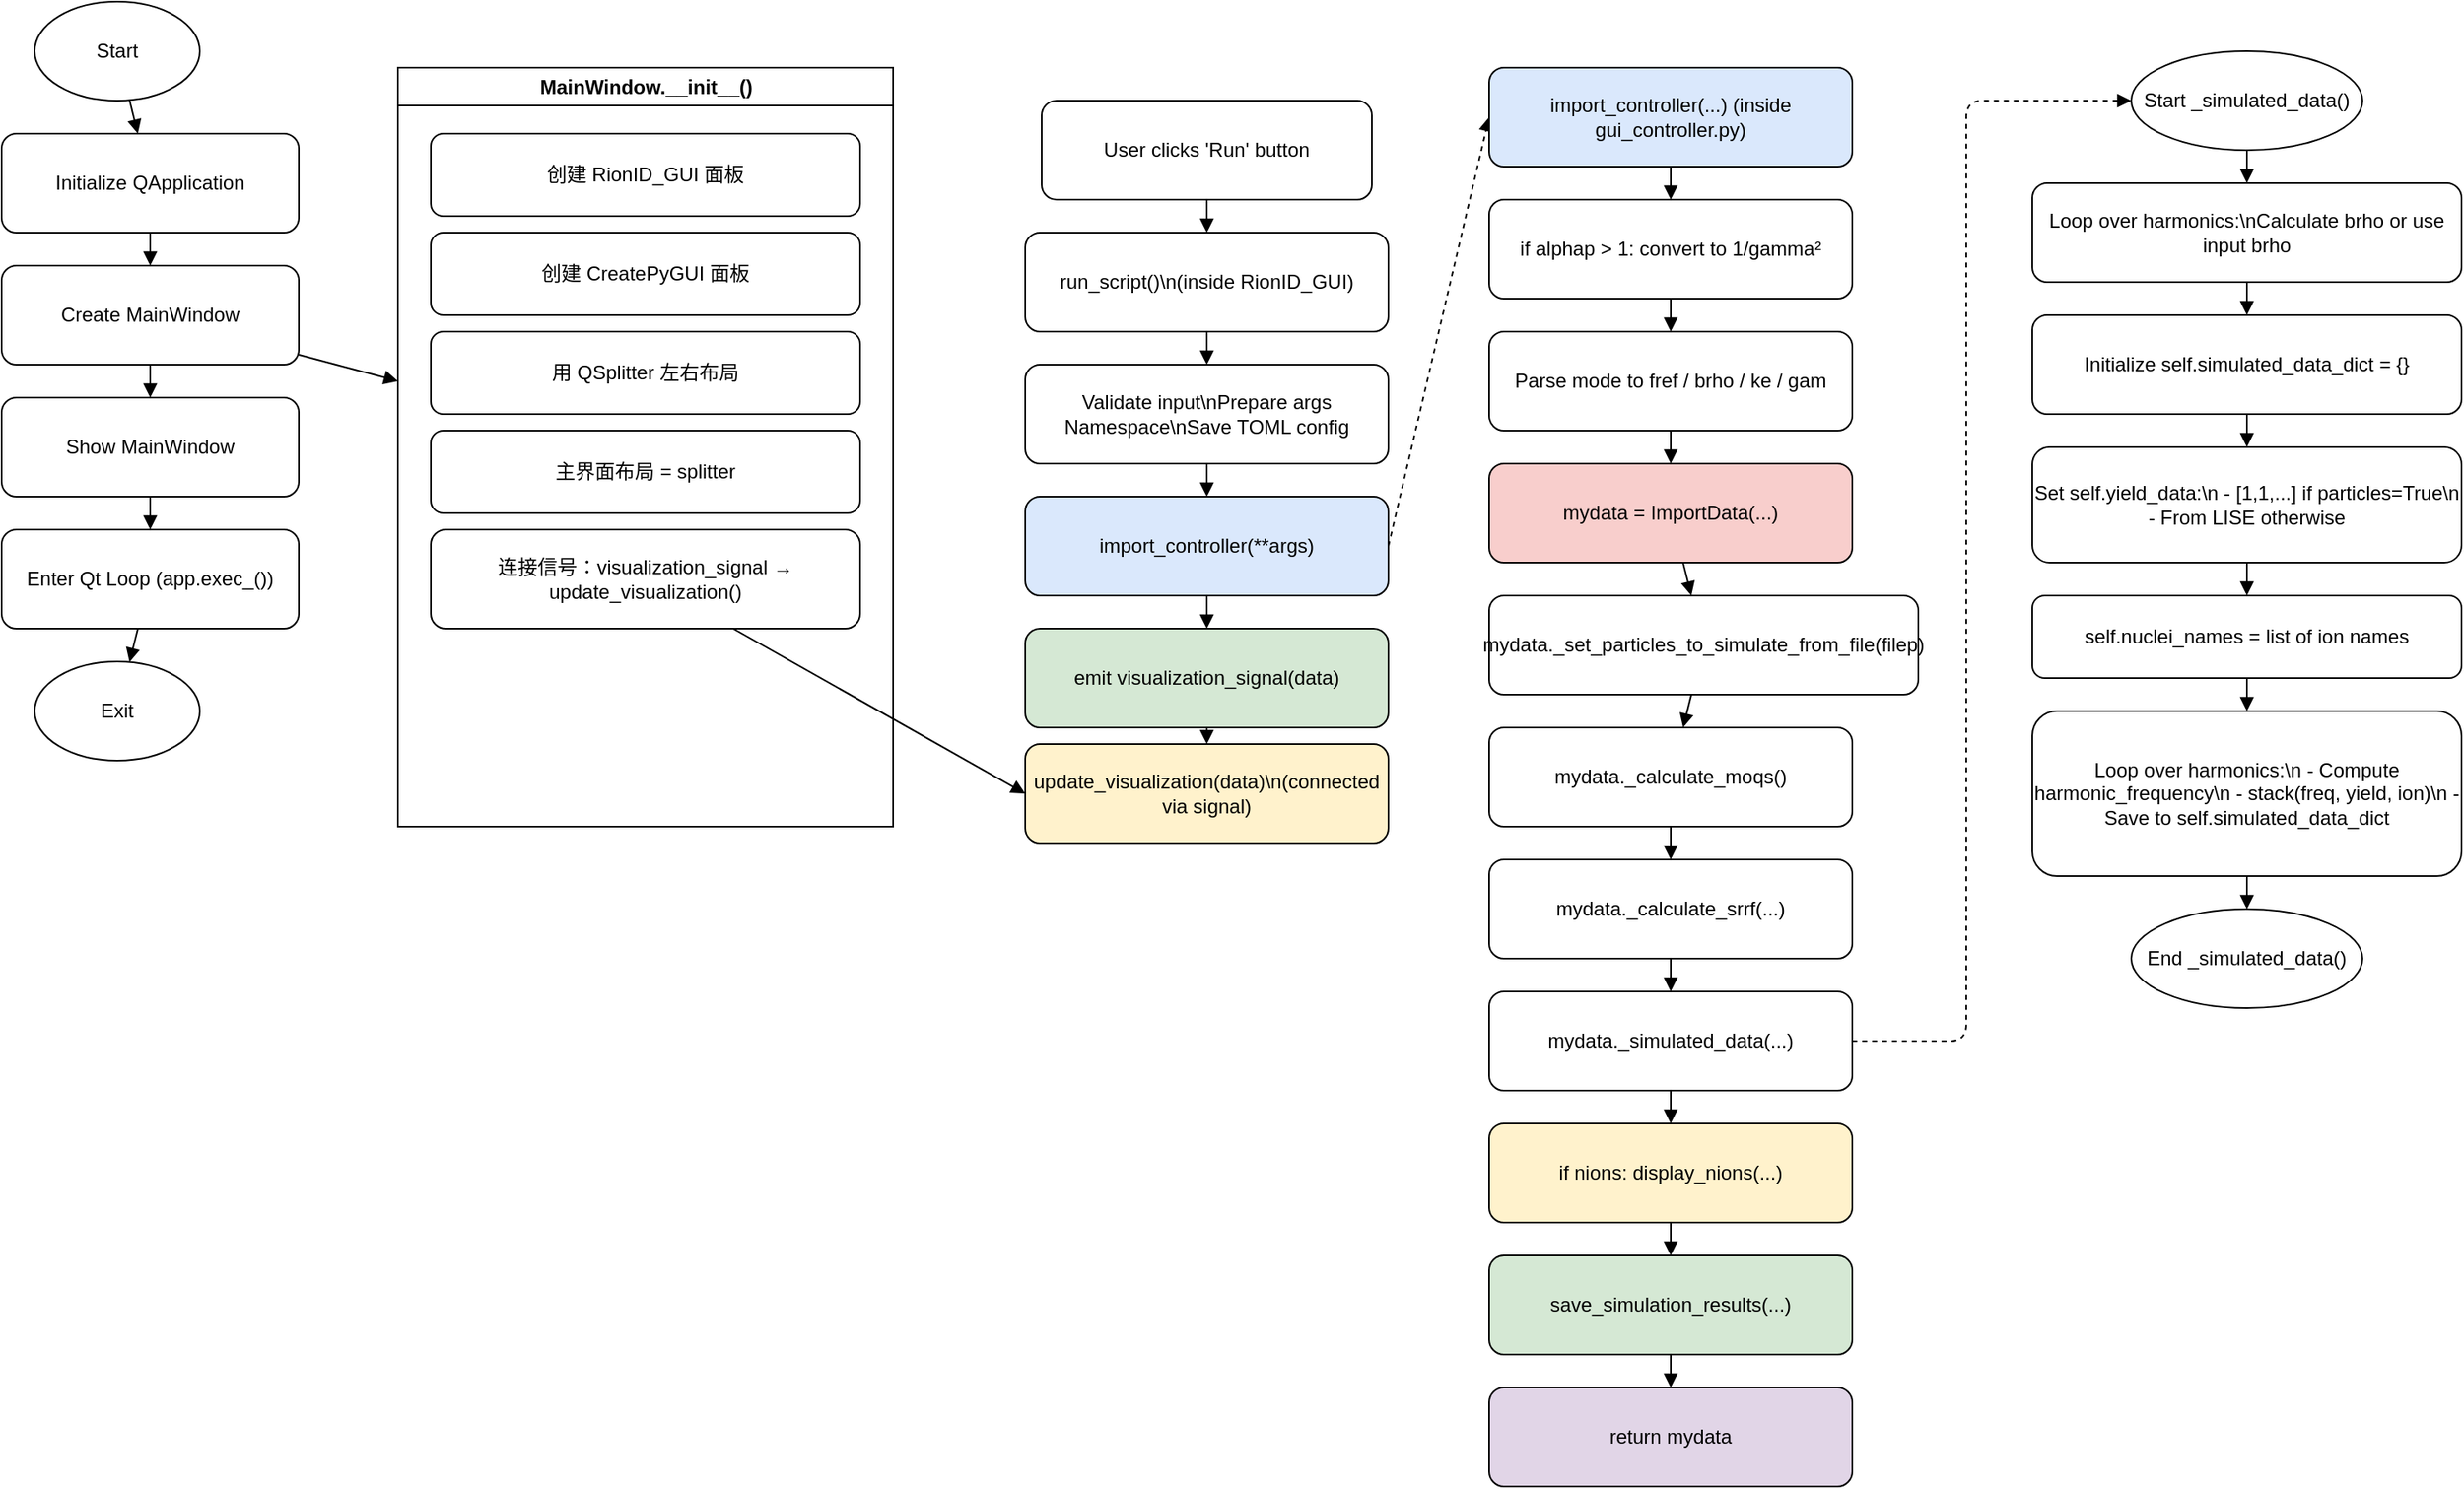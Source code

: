 <mxfile version="26.1.3">
  <diagram name="main()" id="aO4VV1BkPGHHD6uGdVux">
    <mxGraphModel dx="1177" dy="527" grid="1" gridSize="10" guides="1" tooltips="1" connect="1" arrows="1" fold="1" page="1" pageScale="1" pageWidth="827" pageHeight="1169" math="0" shadow="0">
      <root>
        <mxCell id="0" />
        <mxCell id="1" parent="0" />
        <mxCell id="AuoDzLXZq2x2FkoKTNY2-32" value="Start" style="ellipse;whiteSpace=wrap;html=1;" vertex="1" parent="1">
          <mxGeometry x="100" y="20" width="100" height="60" as="geometry" />
        </mxCell>
        <mxCell id="AuoDzLXZq2x2FkoKTNY2-33" value="Initialize QApplication" style="rounded=1;whiteSpace=wrap;html=1;" vertex="1" parent="1">
          <mxGeometry x="80" y="100" width="180" height="60" as="geometry" />
        </mxCell>
        <mxCell id="AuoDzLXZq2x2FkoKTNY2-34" value="Create MainWindow" style="rounded=1;whiteSpace=wrap;html=1;" vertex="1" parent="1">
          <mxGeometry x="80" y="180" width="180" height="60" as="geometry" />
        </mxCell>
        <mxCell id="AuoDzLXZq2x2FkoKTNY2-35" value="Show MainWindow" style="rounded=1;whiteSpace=wrap;html=1;" vertex="1" parent="1">
          <mxGeometry x="80" y="260" width="180" height="60" as="geometry" />
        </mxCell>
        <mxCell id="AuoDzLXZq2x2FkoKTNY2-36" value="Enter Qt Loop (app.exec_())" style="rounded=1;whiteSpace=wrap;html=1;" vertex="1" parent="1">
          <mxGeometry x="80" y="340" width="180" height="60" as="geometry" />
        </mxCell>
        <mxCell id="AuoDzLXZq2x2FkoKTNY2-37" value="Exit" style="ellipse;whiteSpace=wrap;html=1;" vertex="1" parent="1">
          <mxGeometry x="100" y="420" width="100" height="60" as="geometry" />
        </mxCell>
        <mxCell id="AuoDzLXZq2x2FkoKTNY2-38" value="MainWindow.__init__()" style="swimlane;html=1;" vertex="1" parent="1">
          <mxGeometry x="320" y="60" width="300" height="460" as="geometry" />
        </mxCell>
        <mxCell id="AuoDzLXZq2x2FkoKTNY2-39" value="创建 RionID_GUI 面板" style="rounded=1;whiteSpace=wrap;html=1;" vertex="1" parent="AuoDzLXZq2x2FkoKTNY2-38">
          <mxGeometry x="20" y="40" width="260" height="50" as="geometry" />
        </mxCell>
        <mxCell id="AuoDzLXZq2x2FkoKTNY2-40" value="创建 CreatePyGUI 面板" style="rounded=1;whiteSpace=wrap;html=1;" vertex="1" parent="AuoDzLXZq2x2FkoKTNY2-38">
          <mxGeometry x="20" y="100" width="260" height="50" as="geometry" />
        </mxCell>
        <mxCell id="AuoDzLXZq2x2FkoKTNY2-41" value="用 QSplitter 左右布局" style="rounded=1;whiteSpace=wrap;html=1;" vertex="1" parent="AuoDzLXZq2x2FkoKTNY2-38">
          <mxGeometry x="20" y="160" width="260" height="50" as="geometry" />
        </mxCell>
        <mxCell id="AuoDzLXZq2x2FkoKTNY2-42" value="主界面布局 = splitter" style="rounded=1;whiteSpace=wrap;html=1;" vertex="1" parent="AuoDzLXZq2x2FkoKTNY2-38">
          <mxGeometry x="20" y="220" width="260" height="50" as="geometry" />
        </mxCell>
        <mxCell id="AuoDzLXZq2x2FkoKTNY2-43" value="连接信号：visualization_signal → update_visualization()" style="rounded=1;whiteSpace=wrap;html=1;" vertex="1" parent="AuoDzLXZq2x2FkoKTNY2-38">
          <mxGeometry x="20" y="280" width="260" height="60" as="geometry" />
        </mxCell>
        <mxCell id="AuoDzLXZq2x2FkoKTNY2-45" style="endArrow=block;" edge="1" parent="1" source="AuoDzLXZq2x2FkoKTNY2-32" target="AuoDzLXZq2x2FkoKTNY2-33">
          <mxGeometry relative="1" as="geometry" />
        </mxCell>
        <mxCell id="AuoDzLXZq2x2FkoKTNY2-46" style="endArrow=block;" edge="1" parent="1" source="AuoDzLXZq2x2FkoKTNY2-33" target="AuoDzLXZq2x2FkoKTNY2-34">
          <mxGeometry relative="1" as="geometry" />
        </mxCell>
        <mxCell id="AuoDzLXZq2x2FkoKTNY2-47" style="endArrow=block;" edge="1" parent="1" source="AuoDzLXZq2x2FkoKTNY2-34" target="AuoDzLXZq2x2FkoKTNY2-35">
          <mxGeometry relative="1" as="geometry" />
        </mxCell>
        <mxCell id="AuoDzLXZq2x2FkoKTNY2-48" style="endArrow=block;" edge="1" parent="1" source="AuoDzLXZq2x2FkoKTNY2-35" target="AuoDzLXZq2x2FkoKTNY2-36">
          <mxGeometry relative="1" as="geometry" />
        </mxCell>
        <mxCell id="AuoDzLXZq2x2FkoKTNY2-49" style="endArrow=block;" edge="1" parent="1" source="AuoDzLXZq2x2FkoKTNY2-36" target="AuoDzLXZq2x2FkoKTNY2-37">
          <mxGeometry relative="1" as="geometry" />
        </mxCell>
        <mxCell id="AuoDzLXZq2x2FkoKTNY2-50" style="endArrow=block;" edge="1" parent="1" source="AuoDzLXZq2x2FkoKTNY2-34" target="AuoDzLXZq2x2FkoKTNY2-38">
          <mxGeometry relative="1" as="geometry" />
        </mxCell>
        <mxCell id="AuoDzLXZq2x2FkoKTNY2-51" style="endArrow=block;entryX=0;entryY=0.5;entryDx=0;entryDy=0;" edge="1" parent="1" source="AuoDzLXZq2x2FkoKTNY2-43" target="AuoDzLXZq2x2FkoKTNY2-121">
          <mxGeometry relative="1" as="geometry">
            <mxPoint x="650" y="500" as="targetPoint" />
          </mxGeometry>
        </mxCell>
        <mxCell id="AuoDzLXZq2x2FkoKTNY2-112" value="User clicks &#39;Run&#39; button" style="rounded=1;whiteSpace=wrap;html=1;" vertex="1" parent="1">
          <mxGeometry x="710" y="80" width="200" height="60" as="geometry" />
        </mxCell>
        <mxCell id="AuoDzLXZq2x2FkoKTNY2-113" value="run_script()\n(inside RionID_GUI)" style="rounded=1;whiteSpace=wrap;html=1;fillColor=#ffffff;" vertex="1" parent="1">
          <mxGeometry x="700" y="160" width="220" height="60" as="geometry" />
        </mxCell>
        <mxCell id="AuoDzLXZq2x2FkoKTNY2-114" value="Validate input\nPrepare args Namespace\nSave TOML config" style="rounded=1;whiteSpace=wrap;html=1;fillColor=#ffffff;" vertex="1" parent="1">
          <mxGeometry x="700" y="240" width="220" height="60" as="geometry" />
        </mxCell>
        <mxCell id="AuoDzLXZq2x2FkoKTNY2-115" value="import_controller(**args)" style="rounded=1;whiteSpace=wrap;html=1;fillColor=#dae8fc;" vertex="1" parent="1">
          <mxGeometry x="700" y="320" width="220" height="60" as="geometry" />
        </mxCell>
        <mxCell id="AuoDzLXZq2x2FkoKTNY2-116" value="emit visualization_signal(data)" style="rounded=1;whiteSpace=wrap;html=1;fillColor=#d5e8d4;" vertex="1" parent="1">
          <mxGeometry x="700" y="400" width="220" height="60" as="geometry" />
        </mxCell>
        <mxCell id="AuoDzLXZq2x2FkoKTNY2-117" style="endArrow=block;" edge="1" parent="1" source="AuoDzLXZq2x2FkoKTNY2-112" target="AuoDzLXZq2x2FkoKTNY2-113">
          <mxGeometry relative="1" as="geometry" />
        </mxCell>
        <mxCell id="AuoDzLXZq2x2FkoKTNY2-118" style="endArrow=block;" edge="1" parent="1" source="AuoDzLXZq2x2FkoKTNY2-113" target="AuoDzLXZq2x2FkoKTNY2-114">
          <mxGeometry relative="1" as="geometry" />
        </mxCell>
        <mxCell id="AuoDzLXZq2x2FkoKTNY2-119" style="endArrow=block;" edge="1" parent="1" source="AuoDzLXZq2x2FkoKTNY2-114" target="AuoDzLXZq2x2FkoKTNY2-115">
          <mxGeometry relative="1" as="geometry" />
        </mxCell>
        <mxCell id="AuoDzLXZq2x2FkoKTNY2-120" style="endArrow=block;" edge="1" parent="1" source="AuoDzLXZq2x2FkoKTNY2-115" target="AuoDzLXZq2x2FkoKTNY2-116">
          <mxGeometry relative="1" as="geometry" />
        </mxCell>
        <mxCell id="AuoDzLXZq2x2FkoKTNY2-121" value="update_visualization(data)\n(connected via signal)" style="rounded=1;whiteSpace=wrap;html=1;fillColor=#fff2cc;" vertex="1" parent="1">
          <mxGeometry x="700" y="470" width="220" height="60" as="geometry" />
        </mxCell>
        <mxCell id="AuoDzLXZq2x2FkoKTNY2-122" style="endArrow=block;dashed=1;" edge="1" parent="1" source="AuoDzLXZq2x2FkoKTNY2-116" target="AuoDzLXZq2x2FkoKTNY2-121">
          <mxGeometry relative="1" as="geometry" />
        </mxCell>
        <mxCell id="AuoDzLXZq2x2FkoKTNY2-124" style="endArrow=block;dashed=1;exitX=1;exitY=0.5;exitDx=0;exitDy=0;entryX=0;entryY=0.5;entryDx=0;entryDy=0;" edge="1" parent="1" source="AuoDzLXZq2x2FkoKTNY2-115" target="AuoDzLXZq2x2FkoKTNY2-153">
          <mxGeometry relative="1" as="geometry">
            <mxPoint x="1070" y="70" as="targetPoint" />
          </mxGeometry>
        </mxCell>
        <mxCell id="AuoDzLXZq2x2FkoKTNY2-153" value="import_controller(...) (inside gui_controller.py)" style="rounded=1;whiteSpace=wrap;html=1;fillColor=#dae8fc;" vertex="1" parent="1">
          <mxGeometry x="981" y="60" width="220" height="60" as="geometry" />
        </mxCell>
        <mxCell id="AuoDzLXZq2x2FkoKTNY2-154" value="if alphap &gt; 1: convert to 1/gamma²" style="rounded=1;whiteSpace=wrap;html=1;" vertex="1" parent="1">
          <mxGeometry x="981" y="140" width="220" height="60" as="geometry" />
        </mxCell>
        <mxCell id="AuoDzLXZq2x2FkoKTNY2-155" value="Parse mode to fref / brho / ke / gam" style="rounded=1;whiteSpace=wrap;html=1;" vertex="1" parent="1">
          <mxGeometry x="981" y="220" width="220" height="60" as="geometry" />
        </mxCell>
        <mxCell id="AuoDzLXZq2x2FkoKTNY2-156" value="mydata = ImportData(...)" style="rounded=1;whiteSpace=wrap;html=1;fillColor=#f8cecc;" vertex="1" parent="1">
          <mxGeometry x="981" y="300" width="220" height="60" as="geometry" />
        </mxCell>
        <mxCell id="AuoDzLXZq2x2FkoKTNY2-157" value="mydata._set_particles_to_simulate_from_file(filep)" style="rounded=1;whiteSpace=wrap;html=1;" vertex="1" parent="1">
          <mxGeometry x="981" y="380" width="260" height="60" as="geometry" />
        </mxCell>
        <mxCell id="AuoDzLXZq2x2FkoKTNY2-158" value="mydata._calculate_moqs()" style="rounded=1;whiteSpace=wrap;html=1;" vertex="1" parent="1">
          <mxGeometry x="981" y="460" width="220" height="60" as="geometry" />
        </mxCell>
        <mxCell id="AuoDzLXZq2x2FkoKTNY2-159" value="mydata._calculate_srrf(...)" style="rounded=1;whiteSpace=wrap;html=1;" vertex="1" parent="1">
          <mxGeometry x="981" y="540" width="220" height="60" as="geometry" />
        </mxCell>
        <mxCell id="AuoDzLXZq2x2FkoKTNY2-160" value="mydata._simulated_data(...)" style="rounded=1;whiteSpace=wrap;html=1;" vertex="1" parent="1">
          <mxGeometry x="981" y="620" width="220" height="60" as="geometry" />
        </mxCell>
        <mxCell id="AuoDzLXZq2x2FkoKTNY2-161" value="if nions: display_nions(...)" style="rounded=1;whiteSpace=wrap;html=1;fillColor=#fff2cc;" vertex="1" parent="1">
          <mxGeometry x="981" y="700" width="220" height="60" as="geometry" />
        </mxCell>
        <mxCell id="AuoDzLXZq2x2FkoKTNY2-162" value="save_simulation_results(...)" style="rounded=1;whiteSpace=wrap;html=1;fillColor=#d5e8d4;" vertex="1" parent="1">
          <mxGeometry x="981" y="780" width="220" height="60" as="geometry" />
        </mxCell>
        <mxCell id="AuoDzLXZq2x2FkoKTNY2-163" value="return mydata" style="rounded=1;whiteSpace=wrap;html=1;fillColor=#e1d5e7;" vertex="1" parent="1">
          <mxGeometry x="981" y="860" width="220" height="60" as="geometry" />
        </mxCell>
        <mxCell id="AuoDzLXZq2x2FkoKTNY2-164" style="endArrow=block;" edge="1" parent="1" source="AuoDzLXZq2x2FkoKTNY2-153" target="AuoDzLXZq2x2FkoKTNY2-154">
          <mxGeometry relative="1" as="geometry" />
        </mxCell>
        <mxCell id="AuoDzLXZq2x2FkoKTNY2-165" style="endArrow=block;" edge="1" parent="1" source="AuoDzLXZq2x2FkoKTNY2-154" target="AuoDzLXZq2x2FkoKTNY2-155">
          <mxGeometry relative="1" as="geometry" />
        </mxCell>
        <mxCell id="AuoDzLXZq2x2FkoKTNY2-166" style="endArrow=block;" edge="1" parent="1" source="AuoDzLXZq2x2FkoKTNY2-155" target="AuoDzLXZq2x2FkoKTNY2-156">
          <mxGeometry relative="1" as="geometry" />
        </mxCell>
        <mxCell id="AuoDzLXZq2x2FkoKTNY2-167" style="endArrow=block;" edge="1" parent="1" source="AuoDzLXZq2x2FkoKTNY2-156" target="AuoDzLXZq2x2FkoKTNY2-157">
          <mxGeometry relative="1" as="geometry" />
        </mxCell>
        <mxCell id="AuoDzLXZq2x2FkoKTNY2-168" style="endArrow=block;" edge="1" parent="1" source="AuoDzLXZq2x2FkoKTNY2-157" target="AuoDzLXZq2x2FkoKTNY2-158">
          <mxGeometry relative="1" as="geometry" />
        </mxCell>
        <mxCell id="AuoDzLXZq2x2FkoKTNY2-169" style="endArrow=block;" edge="1" parent="1" source="AuoDzLXZq2x2FkoKTNY2-158" target="AuoDzLXZq2x2FkoKTNY2-159">
          <mxGeometry relative="1" as="geometry" />
        </mxCell>
        <mxCell id="AuoDzLXZq2x2FkoKTNY2-170" style="endArrow=block;" edge="1" parent="1" source="AuoDzLXZq2x2FkoKTNY2-159" target="AuoDzLXZq2x2FkoKTNY2-160">
          <mxGeometry relative="1" as="geometry" />
        </mxCell>
        <mxCell id="AuoDzLXZq2x2FkoKTNY2-171" style="endArrow=block;" edge="1" parent="1" source="AuoDzLXZq2x2FkoKTNY2-160" target="AuoDzLXZq2x2FkoKTNY2-161">
          <mxGeometry relative="1" as="geometry" />
        </mxCell>
        <mxCell id="AuoDzLXZq2x2FkoKTNY2-172" style="endArrow=block;" edge="1" parent="1" source="AuoDzLXZq2x2FkoKTNY2-161" target="AuoDzLXZq2x2FkoKTNY2-162">
          <mxGeometry relative="1" as="geometry" />
        </mxCell>
        <mxCell id="AuoDzLXZq2x2FkoKTNY2-173" style="endArrow=block;" edge="1" parent="1" source="AuoDzLXZq2x2FkoKTNY2-162" target="AuoDzLXZq2x2FkoKTNY2-163">
          <mxGeometry relative="1" as="geometry" />
        </mxCell>
        <mxCell id="AuoDzLXZq2x2FkoKTNY2-186" value="Start _simulated_data()" style="ellipse;whiteSpace=wrap;html=1;aspect=fixed;" vertex="1" parent="1">
          <mxGeometry x="1370" y="50" width="140" height="60" as="geometry" />
        </mxCell>
        <mxCell id="AuoDzLXZq2x2FkoKTNY2-187" value="Loop over harmonics:\nCalculate brho or use input brho" style="rounded=1;whiteSpace=wrap;html=1;fillColor=#ffffff;" vertex="1" parent="1">
          <mxGeometry x="1310" y="130" width="260" height="60" as="geometry" />
        </mxCell>
        <mxCell id="AuoDzLXZq2x2FkoKTNY2-188" value="Initialize self.simulated_data_dict = {}" style="rounded=1;whiteSpace=wrap;html=1;fillColor=#ffffff;" vertex="1" parent="1">
          <mxGeometry x="1310" y="210" width="260" height="60" as="geometry" />
        </mxCell>
        <mxCell id="AuoDzLXZq2x2FkoKTNY2-189" value="Set self.yield_data:\n - [1,1,...] if particles=True\n - From LISE otherwise" style="rounded=1;whiteSpace=wrap;html=1;fillColor=#ffffff;" vertex="1" parent="1">
          <mxGeometry x="1310" y="290" width="260" height="70" as="geometry" />
        </mxCell>
        <mxCell id="AuoDzLXZq2x2FkoKTNY2-190" value="self.nuclei_names = list of ion names" style="rounded=1;whiteSpace=wrap;html=1;fillColor=#ffffff;" vertex="1" parent="1">
          <mxGeometry x="1310" y="380" width="260" height="50" as="geometry" />
        </mxCell>
        <mxCell id="AuoDzLXZq2x2FkoKTNY2-191" value="Loop over harmonics:\n - Compute harmonic_frequency\n - stack(freq, yield, ion)\n - Save to self.simulated_data_dict" style="rounded=1;whiteSpace=wrap;html=1;fillColor=#ffffff;" vertex="1" parent="1">
          <mxGeometry x="1310" y="450" width="260" height="100" as="geometry" />
        </mxCell>
        <mxCell id="AuoDzLXZq2x2FkoKTNY2-192" value="End _simulated_data()" style="ellipse;whiteSpace=wrap;html=1;aspect=fixed;" vertex="1" parent="1">
          <mxGeometry x="1370" y="570" width="140" height="60" as="geometry" />
        </mxCell>
        <mxCell id="AuoDzLXZq2x2FkoKTNY2-193" style="endArrow=block;" edge="1" parent="1" source="AuoDzLXZq2x2FkoKTNY2-186" target="AuoDzLXZq2x2FkoKTNY2-187">
          <mxGeometry relative="1" as="geometry" />
        </mxCell>
        <mxCell id="AuoDzLXZq2x2FkoKTNY2-194" style="endArrow=block;" edge="1" parent="1" source="AuoDzLXZq2x2FkoKTNY2-187" target="AuoDzLXZq2x2FkoKTNY2-188">
          <mxGeometry relative="1" as="geometry" />
        </mxCell>
        <mxCell id="AuoDzLXZq2x2FkoKTNY2-195" style="endArrow=block;" edge="1" parent="1" source="AuoDzLXZq2x2FkoKTNY2-188" target="AuoDzLXZq2x2FkoKTNY2-189">
          <mxGeometry relative="1" as="geometry" />
        </mxCell>
        <mxCell id="AuoDzLXZq2x2FkoKTNY2-196" style="endArrow=block;" edge="1" parent="1" source="AuoDzLXZq2x2FkoKTNY2-189" target="AuoDzLXZq2x2FkoKTNY2-190">
          <mxGeometry relative="1" as="geometry" />
        </mxCell>
        <mxCell id="AuoDzLXZq2x2FkoKTNY2-197" style="endArrow=block;" edge="1" parent="1" source="AuoDzLXZq2x2FkoKTNY2-190" target="AuoDzLXZq2x2FkoKTNY2-191">
          <mxGeometry relative="1" as="geometry" />
        </mxCell>
        <mxCell id="AuoDzLXZq2x2FkoKTNY2-198" style="endArrow=block;" edge="1" parent="1" source="AuoDzLXZq2x2FkoKTNY2-191" target="AuoDzLXZq2x2FkoKTNY2-192">
          <mxGeometry relative="1" as="geometry" />
        </mxCell>
        <mxCell id="AuoDzLXZq2x2FkoKTNY2-199" style="endArrow=block;dashed=1;exitX=1;exitY=0.5;exitDx=0;exitDy=0;entryX=0;entryY=0.5;entryDx=0;entryDy=0;" edge="1" parent="1" source="AuoDzLXZq2x2FkoKTNY2-160" target="AuoDzLXZq2x2FkoKTNY2-186">
          <mxGeometry relative="1" as="geometry">
            <mxPoint x="1220" y="480" as="sourcePoint" />
            <mxPoint x="1281" y="220" as="targetPoint" />
            <Array as="points">
              <mxPoint x="1270" y="650" />
              <mxPoint x="1270" y="270" />
              <mxPoint x="1270" y="80" />
            </Array>
          </mxGeometry>
        </mxCell>
      </root>
    </mxGraphModel>
  </diagram>
</mxfile>

